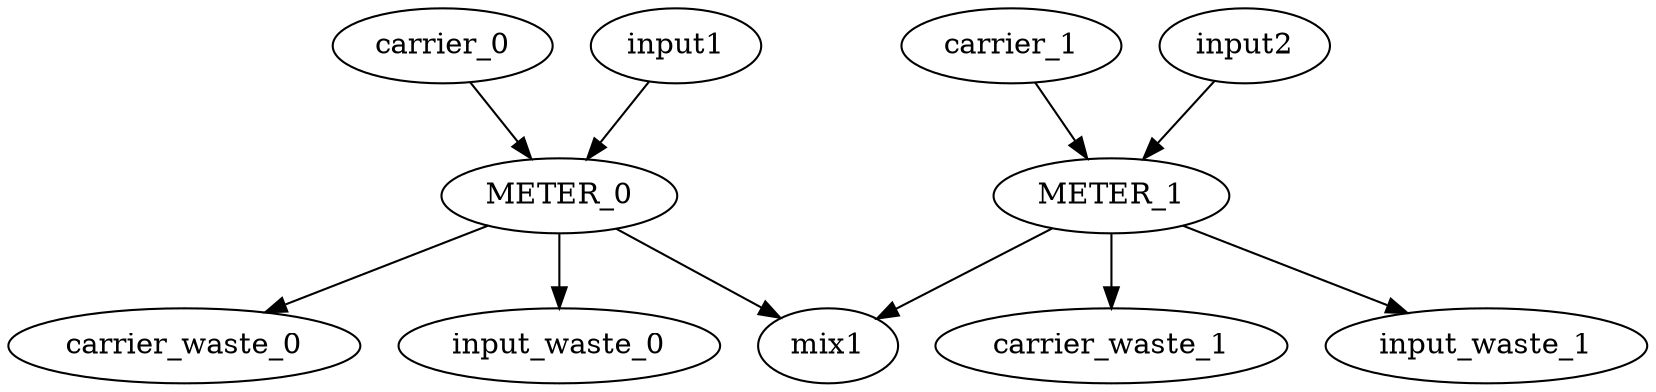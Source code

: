 strict digraph "" {
	carrier_0 -> METER_0;
	METER_0 -> carrier_waste_0;
	METER_0 -> mix1;
	METER_0 -> input_waste_0;
	input1 -> METER_0;
	carrier_1 -> METER_1;
	METER_1 -> mix1;
	METER_1 -> carrier_waste_1;
	METER_1 -> input_waste_1;
	input2 -> METER_1;
}
